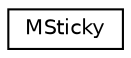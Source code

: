 digraph G
{
  edge [fontname="Helvetica",fontsize="10",labelfontname="Helvetica",labelfontsize="10"];
  node [fontname="Helvetica",fontsize="10",shape=record];
  rankdir=LR;
  Node1 [label="MSticky",height=0.2,width=0.4,color="black", fillcolor="white", style="filled",URL="$da/d0c/structMSticky.html"];
}
